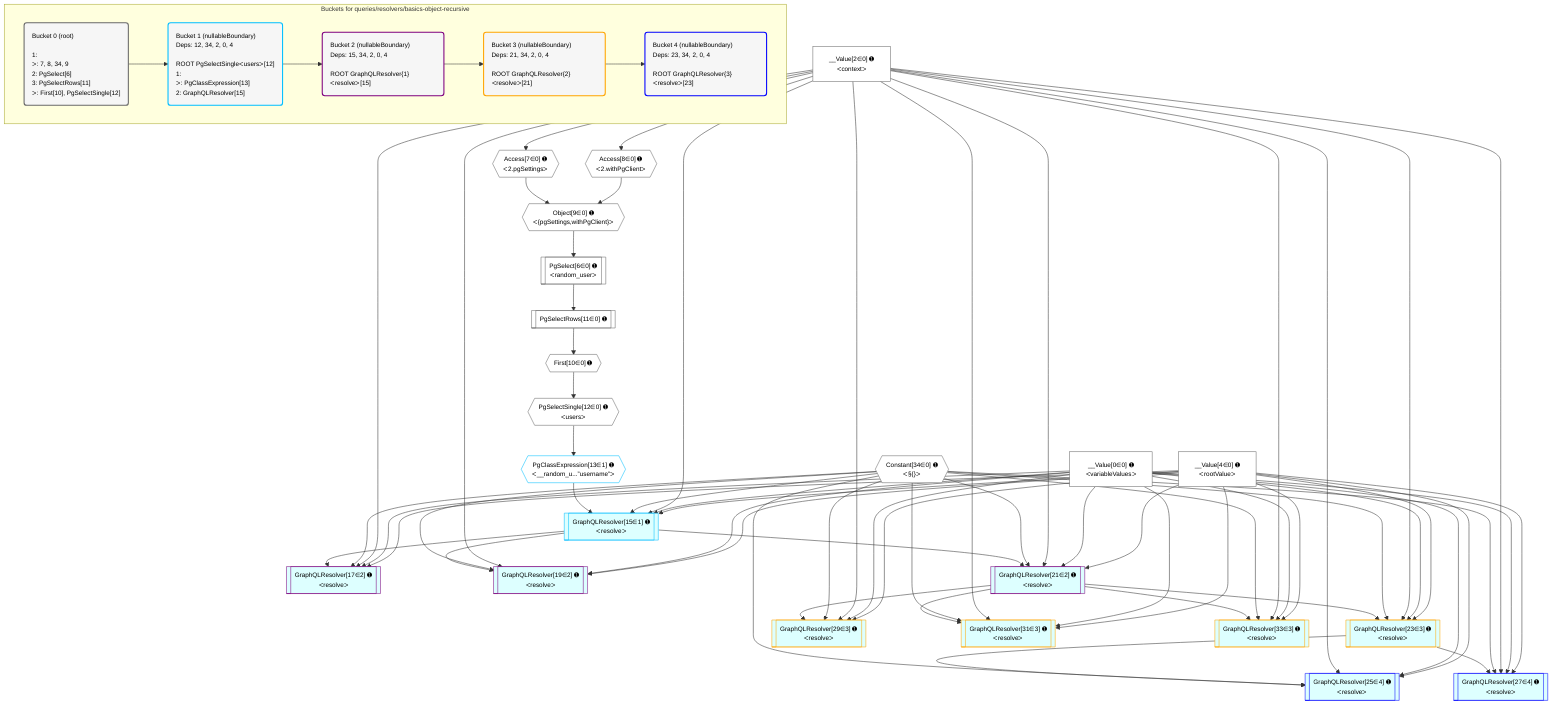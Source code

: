 %%{init: {'themeVariables': { 'fontSize': '12px'}}}%%
graph TD
    classDef path fill:#eee,stroke:#000,color:#000
    classDef plan fill:#fff,stroke-width:1px,color:#000
    classDef itemplan fill:#fff,stroke-width:2px,color:#000
    classDef unbatchedplan fill:#dff,stroke-width:1px,color:#000
    classDef sideeffectplan fill:#fcc,stroke-width:2px,color:#000
    classDef bucket fill:#f6f6f6,color:#000,stroke-width:2px,text-align:left


    %% plan dependencies
    Object9{{"Object[9∈0] ➊<br />ᐸ{pgSettings,withPgClient}ᐳ"}}:::plan
    Access7{{"Access[7∈0] ➊<br />ᐸ2.pgSettingsᐳ"}}:::plan
    Access8{{"Access[8∈0] ➊<br />ᐸ2.withPgClientᐳ"}}:::plan
    Access7 & Access8 --> Object9
    PgSelect6[["PgSelect[6∈0] ➊<br />ᐸrandom_userᐳ"]]:::plan
    Object9 --> PgSelect6
    __Value2["__Value[2∈0] ➊<br />ᐸcontextᐳ"]:::plan
    __Value2 --> Access7
    __Value2 --> Access8
    First10{{"First[10∈0] ➊"}}:::plan
    PgSelectRows11[["PgSelectRows[11∈0] ➊"]]:::plan
    PgSelectRows11 --> First10
    PgSelect6 --> PgSelectRows11
    PgSelectSingle12{{"PgSelectSingle[12∈0] ➊<br />ᐸusersᐳ"}}:::plan
    First10 --> PgSelectSingle12
    __Value0["__Value[0∈0] ➊<br />ᐸvariableValuesᐳ"]:::plan
    __Value4["__Value[4∈0] ➊<br />ᐸrootValueᐳ"]:::plan
    Constant34{{"Constant[34∈0] ➊<br />ᐸ§{}ᐳ"}}:::plan
    GraphQLResolver15[["GraphQLResolver[15∈1] ➊<br />ᐸresolveᐳ"]]:::unbatchedplan
    PgClassExpression13{{"PgClassExpression[13∈1] ➊<br />ᐸ__random_u...”username”ᐳ"}}:::plan
    PgClassExpression13 & Constant34 & __Value2 & __Value0 & __Value4 --> GraphQLResolver15
    PgSelectSingle12 --> PgClassExpression13
    GraphQLResolver17[["GraphQLResolver[17∈2] ➊<br />ᐸresolveᐳ"]]:::unbatchedplan
    GraphQLResolver15 & Constant34 & __Value2 & __Value0 & __Value4 --> GraphQLResolver17
    GraphQLResolver19[["GraphQLResolver[19∈2] ➊<br />ᐸresolveᐳ"]]:::unbatchedplan
    GraphQLResolver15 & Constant34 & __Value2 & __Value0 & __Value4 --> GraphQLResolver19
    GraphQLResolver21[["GraphQLResolver[21∈2] ➊<br />ᐸresolveᐳ"]]:::unbatchedplan
    GraphQLResolver15 & Constant34 & __Value2 & __Value0 & __Value4 --> GraphQLResolver21
    GraphQLResolver23[["GraphQLResolver[23∈3] ➊<br />ᐸresolveᐳ"]]:::unbatchedplan
    GraphQLResolver21 & Constant34 & __Value2 & __Value0 & __Value4 --> GraphQLResolver23
    GraphQLResolver29[["GraphQLResolver[29∈3] ➊<br />ᐸresolveᐳ"]]:::unbatchedplan
    GraphQLResolver21 & Constant34 & __Value2 & __Value0 & __Value4 --> GraphQLResolver29
    GraphQLResolver31[["GraphQLResolver[31∈3] ➊<br />ᐸresolveᐳ"]]:::unbatchedplan
    GraphQLResolver21 & Constant34 & __Value2 & __Value0 & __Value4 --> GraphQLResolver31
    GraphQLResolver33[["GraphQLResolver[33∈3] ➊<br />ᐸresolveᐳ"]]:::unbatchedplan
    GraphQLResolver21 & Constant34 & __Value2 & __Value0 & __Value4 --> GraphQLResolver33
    GraphQLResolver25[["GraphQLResolver[25∈4] ➊<br />ᐸresolveᐳ"]]:::unbatchedplan
    GraphQLResolver23 & Constant34 & __Value2 & __Value0 & __Value4 --> GraphQLResolver25
    GraphQLResolver27[["GraphQLResolver[27∈4] ➊<br />ᐸresolveᐳ"]]:::unbatchedplan
    GraphQLResolver23 & Constant34 & __Value2 & __Value0 & __Value4 --> GraphQLResolver27

    %% define steps

    subgraph "Buckets for queries/resolvers/basics-object-recursive"
    Bucket0("Bucket 0 (root)<br /><br />1: <br />ᐳ: 7, 8, 34, 9<br />2: PgSelect[6]<br />3: PgSelectRows[11]<br />ᐳ: First[10], PgSelectSingle[12]"):::bucket
    classDef bucket0 stroke:#696969
    class Bucket0,__Value0,__Value2,__Value4,PgSelect6,Access7,Access8,Object9,First10,PgSelectRows11,PgSelectSingle12,Constant34 bucket0
    Bucket1("Bucket 1 (nullableBoundary)<br />Deps: 12, 34, 2, 0, 4<br /><br />ROOT PgSelectSingleᐸusersᐳ[12]<br />1: <br />ᐳ: PgClassExpression[13]<br />2: GraphQLResolver[15]"):::bucket
    classDef bucket1 stroke:#00bfff
    class Bucket1,PgClassExpression13,GraphQLResolver15 bucket1
    Bucket2("Bucket 2 (nullableBoundary)<br />Deps: 15, 34, 2, 0, 4<br /><br />ROOT GraphQLResolver{1}ᐸresolveᐳ[15]"):::bucket
    classDef bucket2 stroke:#7f007f
    class Bucket2,GraphQLResolver17,GraphQLResolver19,GraphQLResolver21 bucket2
    Bucket3("Bucket 3 (nullableBoundary)<br />Deps: 21, 34, 2, 0, 4<br /><br />ROOT GraphQLResolver{2}ᐸresolveᐳ[21]"):::bucket
    classDef bucket3 stroke:#ffa500
    class Bucket3,GraphQLResolver23,GraphQLResolver29,GraphQLResolver31,GraphQLResolver33 bucket3
    Bucket4("Bucket 4 (nullableBoundary)<br />Deps: 23, 34, 2, 0, 4<br /><br />ROOT GraphQLResolver{3}ᐸresolveᐳ[23]"):::bucket
    classDef bucket4 stroke:#0000ff
    class Bucket4,GraphQLResolver25,GraphQLResolver27 bucket4
    Bucket0 --> Bucket1
    Bucket1 --> Bucket2
    Bucket2 --> Bucket3
    Bucket3 --> Bucket4
    end